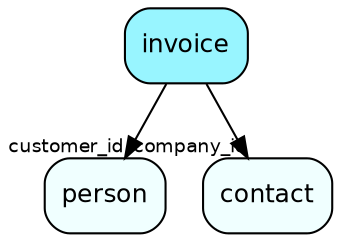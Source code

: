 digraph invoice  {
node [shape = box style="rounded, filled" fontname = "Helvetica" fontsize = "12" ]
edge [fontname = "Helvetica" fontsize = "9"]

invoice[fillcolor = "cadetblue1"]
person[fillcolor = "azure1"]
contact[fillcolor = "azure1"]
invoice -> person [headlabel = "customer_id"]
invoice -> contact [headlabel = "company_id"]
}
